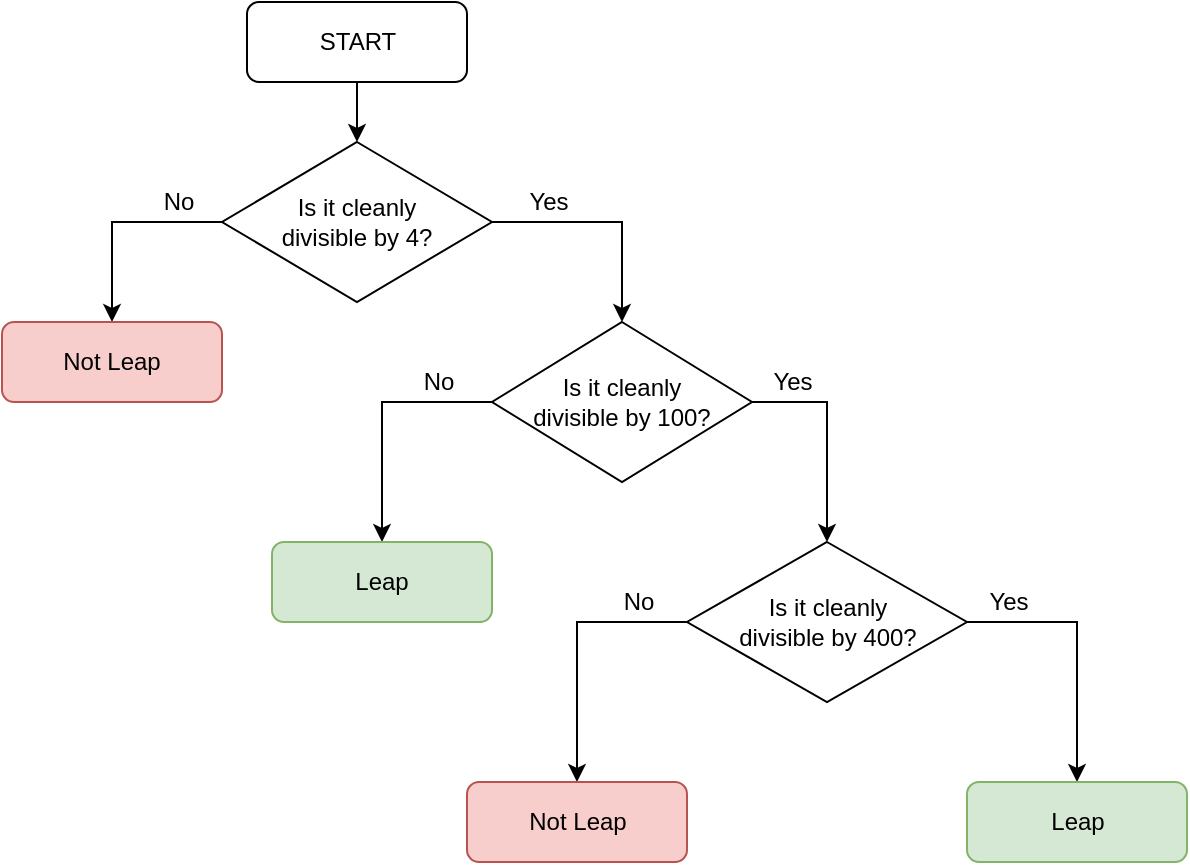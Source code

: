 <mxfile version="23.1.2" type="device">
  <diagram id="VD2NKuUFBcIp6MarUd1N" name="Page-1">
    <mxGraphModel dx="1418" dy="711" grid="1" gridSize="10" guides="1" tooltips="1" connect="1" arrows="1" fold="1" page="1" pageScale="1" pageWidth="827" pageHeight="1169" math="0" shadow="0">
      <root>
        <mxCell id="0" />
        <mxCell id="1" parent="0" />
        <mxCell id="2NDhpl2rImddSKcT7an1-9" style="edgeStyle=orthogonalEdgeStyle;rounded=0;orthogonalLoop=1;jettySize=auto;html=1;entryX=0.5;entryY=0;entryDx=0;entryDy=0;" parent="1" source="2NDhpl2rImddSKcT7an1-1" target="2NDhpl2rImddSKcT7an1-2" edge="1">
          <mxGeometry relative="1" as="geometry" />
        </mxCell>
        <mxCell id="2NDhpl2rImddSKcT7an1-1" value="START" style="rounded=1;whiteSpace=wrap;html=1;" parent="1" vertex="1">
          <mxGeometry x="239.5" y="100" width="110" height="40" as="geometry" />
        </mxCell>
        <mxCell id="2NDhpl2rImddSKcT7an1-5" style="edgeStyle=orthogonalEdgeStyle;rounded=0;orthogonalLoop=1;jettySize=auto;html=1;entryX=0.5;entryY=0;entryDx=0;entryDy=0;" parent="1" source="2NDhpl2rImddSKcT7an1-2" target="2NDhpl2rImddSKcT7an1-3" edge="1">
          <mxGeometry relative="1" as="geometry">
            <Array as="points">
              <mxPoint x="172.5" y="210" />
            </Array>
          </mxGeometry>
        </mxCell>
        <mxCell id="2NDhpl2rImddSKcT7an1-6" style="edgeStyle=orthogonalEdgeStyle;rounded=0;orthogonalLoop=1;jettySize=auto;html=1;entryX=0.5;entryY=0;entryDx=0;entryDy=0;" parent="1" source="2NDhpl2rImddSKcT7an1-2" target="2NDhpl2rImddSKcT7an1-10" edge="1">
          <mxGeometry relative="1" as="geometry">
            <mxPoint x="417.5" y="260" as="targetPoint" />
            <Array as="points">
              <mxPoint x="427.5" y="210" />
            </Array>
          </mxGeometry>
        </mxCell>
        <mxCell id="2NDhpl2rImddSKcT7an1-2" value="Is it cleanly &lt;br&gt;divisible by 4?" style="rhombus;whiteSpace=wrap;html=1;" parent="1" vertex="1">
          <mxGeometry x="227" y="170" width="135" height="80" as="geometry" />
        </mxCell>
        <mxCell id="2NDhpl2rImddSKcT7an1-3" value="Not Leap" style="rounded=1;whiteSpace=wrap;html=1;fillColor=#f8cecc;strokeColor=#b85450;" parent="1" vertex="1">
          <mxGeometry x="117" y="260" width="110" height="40" as="geometry" />
        </mxCell>
        <mxCell id="2NDhpl2rImddSKcT7an1-7" value="No" style="text;html=1;align=center;verticalAlign=middle;resizable=0;points=[];autosize=1;" parent="1" vertex="1">
          <mxGeometry x="189.5" y="190" width="30" height="20" as="geometry" />
        </mxCell>
        <mxCell id="2NDhpl2rImddSKcT7an1-8" value="Yes" style="text;html=1;align=center;verticalAlign=middle;resizable=0;points=[];autosize=1;" parent="1" vertex="1">
          <mxGeometry x="369.5" y="190" width="40" height="20" as="geometry" />
        </mxCell>
        <mxCell id="2NDhpl2rImddSKcT7an1-13" style="edgeStyle=orthogonalEdgeStyle;rounded=0;orthogonalLoop=1;jettySize=auto;html=1;exitX=0;exitY=0.5;exitDx=0;exitDy=0;entryX=0.5;entryY=0;entryDx=0;entryDy=0;" parent="1" source="2NDhpl2rImddSKcT7an1-10" target="2NDhpl2rImddSKcT7an1-12" edge="1">
          <mxGeometry relative="1" as="geometry" />
        </mxCell>
        <mxCell id="2NDhpl2rImddSKcT7an1-18" style="edgeStyle=orthogonalEdgeStyle;rounded=0;orthogonalLoop=1;jettySize=auto;html=1;exitX=1;exitY=0.5;exitDx=0;exitDy=0;entryX=0.5;entryY=0;entryDx=0;entryDy=0;" parent="1" source="2NDhpl2rImddSKcT7an1-10" target="2NDhpl2rImddSKcT7an1-14" edge="1">
          <mxGeometry relative="1" as="geometry" />
        </mxCell>
        <mxCell id="2NDhpl2rImddSKcT7an1-10" value="Is it cleanly &lt;br&gt;divisible by 100?" style="rhombus;whiteSpace=wrap;html=1;" parent="1" vertex="1">
          <mxGeometry x="362" y="260" width="130" height="80" as="geometry" />
        </mxCell>
        <mxCell id="2NDhpl2rImddSKcT7an1-12" value="Leap" style="rounded=1;whiteSpace=wrap;html=1;fillColor=#d5e8d4;strokeColor=#82b366;" parent="1" vertex="1">
          <mxGeometry x="252" y="370" width="110" height="40" as="geometry" />
        </mxCell>
        <mxCell id="2NDhpl2rImddSKcT7an1-25" style="edgeStyle=orthogonalEdgeStyle;rounded=0;orthogonalLoop=1;jettySize=auto;html=1;exitX=0;exitY=0.5;exitDx=0;exitDy=0;entryX=0.5;entryY=0;entryDx=0;entryDy=0;" parent="1" source="2NDhpl2rImddSKcT7an1-14" target="2NDhpl2rImddSKcT7an1-24" edge="1">
          <mxGeometry relative="1" as="geometry" />
        </mxCell>
        <mxCell id="2NDhpl2rImddSKcT7an1-26" style="edgeStyle=orthogonalEdgeStyle;rounded=0;orthogonalLoop=1;jettySize=auto;html=1;exitX=1;exitY=0.5;exitDx=0;exitDy=0;entryX=0.5;entryY=0;entryDx=0;entryDy=0;" parent="1" source="2NDhpl2rImddSKcT7an1-14" target="2NDhpl2rImddSKcT7an1-19" edge="1">
          <mxGeometry relative="1" as="geometry" />
        </mxCell>
        <mxCell id="2NDhpl2rImddSKcT7an1-14" value="Is it cleanly &lt;br&gt;divisible by 400?" style="rhombus;whiteSpace=wrap;html=1;" parent="1" vertex="1">
          <mxGeometry x="459.5" y="370" width="140" height="80" as="geometry" />
        </mxCell>
        <mxCell id="2NDhpl2rImddSKcT7an1-19" value="Leap" style="rounded=1;whiteSpace=wrap;html=1;fillColor=#d5e8d4;strokeColor=#82b366;" parent="1" vertex="1">
          <mxGeometry x="599.5" y="490" width="110" height="40" as="geometry" />
        </mxCell>
        <mxCell id="2NDhpl2rImddSKcT7an1-20" value="Yes" style="text;html=1;align=center;verticalAlign=middle;resizable=0;points=[];autosize=1;" parent="1" vertex="1">
          <mxGeometry x="492" y="280" width="40" height="20" as="geometry" />
        </mxCell>
        <mxCell id="2NDhpl2rImddSKcT7an1-21" value="No" style="text;html=1;align=center;verticalAlign=middle;resizable=0;points=[];autosize=1;" parent="1" vertex="1">
          <mxGeometry x="319.5" y="280" width="30" height="20" as="geometry" />
        </mxCell>
        <mxCell id="2NDhpl2rImddSKcT7an1-22" value="No" style="text;html=1;align=center;verticalAlign=middle;resizable=0;points=[];autosize=1;" parent="1" vertex="1">
          <mxGeometry x="419.5" y="390" width="30" height="20" as="geometry" />
        </mxCell>
        <mxCell id="2NDhpl2rImddSKcT7an1-23" value="Yes" style="text;html=1;align=center;verticalAlign=middle;resizable=0;points=[];autosize=1;" parent="1" vertex="1">
          <mxGeometry x="599.5" y="390" width="40" height="20" as="geometry" />
        </mxCell>
        <mxCell id="2NDhpl2rImddSKcT7an1-24" value="Not Leap" style="rounded=1;whiteSpace=wrap;html=1;fillColor=#f8cecc;strokeColor=#b85450;" parent="1" vertex="1">
          <mxGeometry x="349.5" y="490" width="110" height="40" as="geometry" />
        </mxCell>
      </root>
    </mxGraphModel>
  </diagram>
</mxfile>
